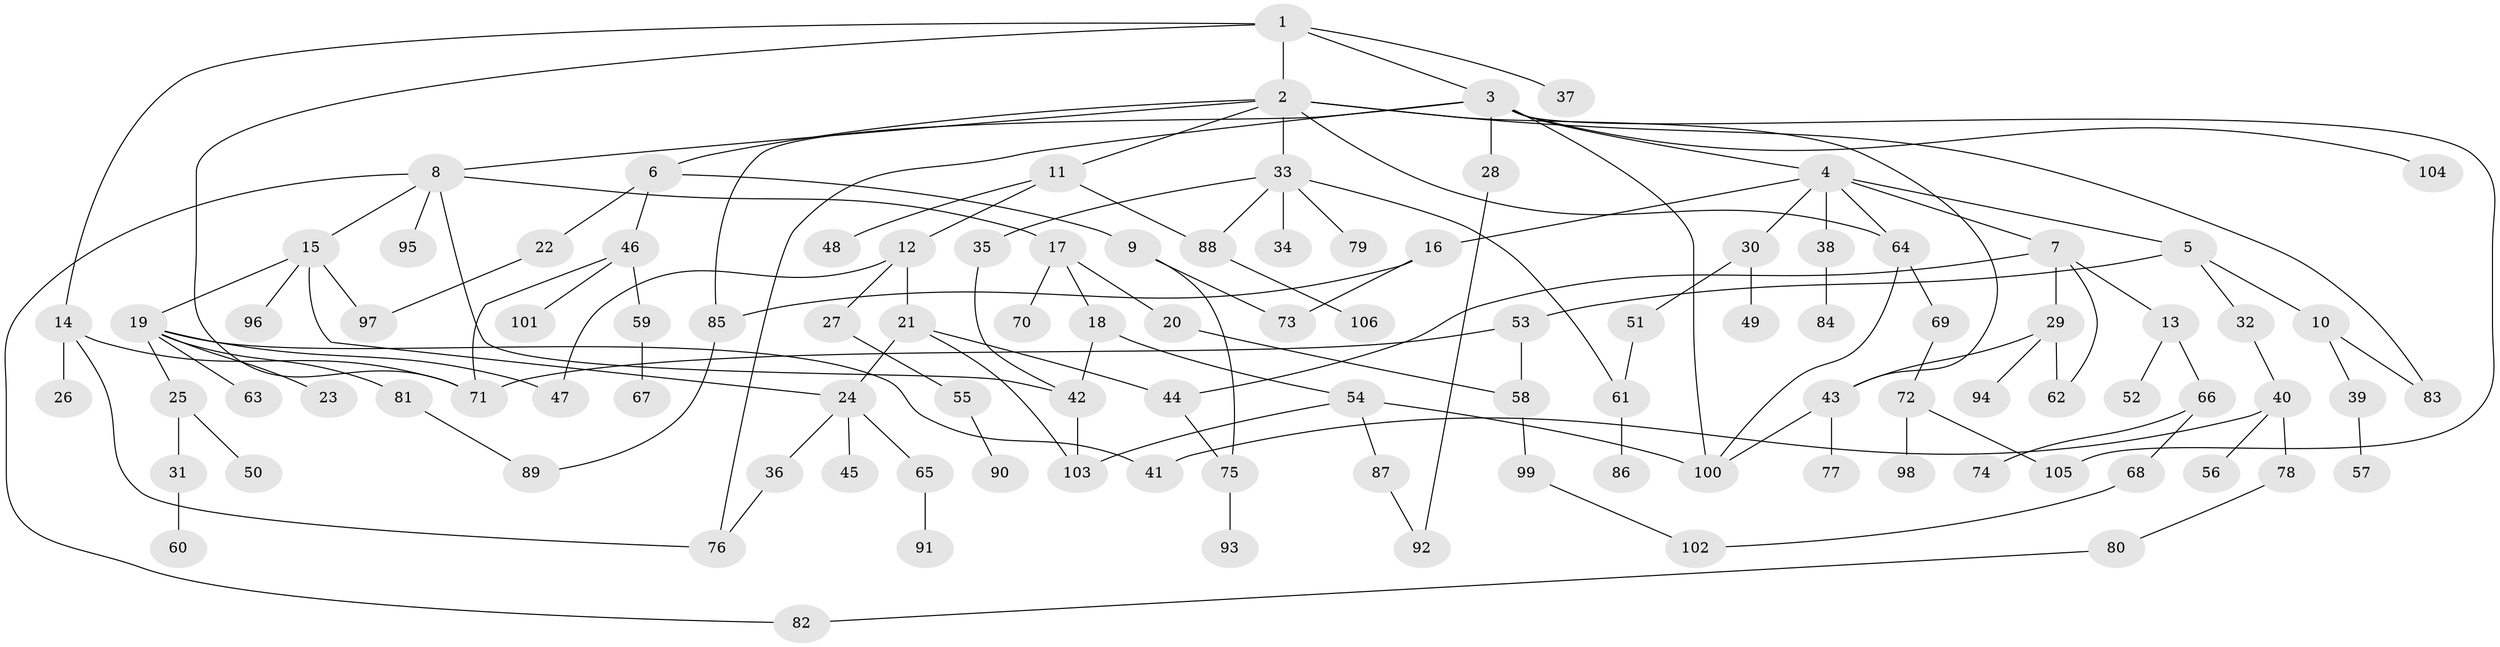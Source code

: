 // coarse degree distribution, {6: 0.0547945205479452, 8: 0.0410958904109589, 7: 0.0136986301369863, 4: 0.1506849315068493, 5: 0.0684931506849315, 3: 0.1095890410958904, 2: 0.2054794520547945, 1: 0.3561643835616438}
// Generated by graph-tools (version 1.1) at 2025/41/03/06/25 10:41:31]
// undirected, 106 vertices, 137 edges
graph export_dot {
graph [start="1"]
  node [color=gray90,style=filled];
  1;
  2;
  3;
  4;
  5;
  6;
  7;
  8;
  9;
  10;
  11;
  12;
  13;
  14;
  15;
  16;
  17;
  18;
  19;
  20;
  21;
  22;
  23;
  24;
  25;
  26;
  27;
  28;
  29;
  30;
  31;
  32;
  33;
  34;
  35;
  36;
  37;
  38;
  39;
  40;
  41;
  42;
  43;
  44;
  45;
  46;
  47;
  48;
  49;
  50;
  51;
  52;
  53;
  54;
  55;
  56;
  57;
  58;
  59;
  60;
  61;
  62;
  63;
  64;
  65;
  66;
  67;
  68;
  69;
  70;
  71;
  72;
  73;
  74;
  75;
  76;
  77;
  78;
  79;
  80;
  81;
  82;
  83;
  84;
  85;
  86;
  87;
  88;
  89;
  90;
  91;
  92;
  93;
  94;
  95;
  96;
  97;
  98;
  99;
  100;
  101;
  102;
  103;
  104;
  105;
  106;
  1 -- 2;
  1 -- 3;
  1 -- 14;
  1 -- 37;
  1 -- 71;
  2 -- 6;
  2 -- 8;
  2 -- 11;
  2 -- 33;
  2 -- 64;
  2 -- 83;
  2 -- 43;
  3 -- 4;
  3 -- 28;
  3 -- 100;
  3 -- 104;
  3 -- 76;
  3 -- 85;
  3 -- 105;
  4 -- 5;
  4 -- 7;
  4 -- 16;
  4 -- 30;
  4 -- 38;
  4 -- 64;
  5 -- 10;
  5 -- 32;
  5 -- 53;
  6 -- 9;
  6 -- 22;
  6 -- 46;
  7 -- 13;
  7 -- 29;
  7 -- 62;
  7 -- 44;
  8 -- 15;
  8 -- 17;
  8 -- 95;
  8 -- 82;
  8 -- 42;
  9 -- 73;
  9 -- 75;
  10 -- 39;
  10 -- 83;
  11 -- 12;
  11 -- 48;
  11 -- 88;
  12 -- 21;
  12 -- 27;
  12 -- 47;
  13 -- 52;
  13 -- 66;
  14 -- 26;
  14 -- 71;
  14 -- 76;
  15 -- 19;
  15 -- 24;
  15 -- 96;
  15 -- 97;
  16 -- 85;
  16 -- 73;
  17 -- 18;
  17 -- 20;
  17 -- 70;
  18 -- 42;
  18 -- 54;
  19 -- 23;
  19 -- 25;
  19 -- 41;
  19 -- 63;
  19 -- 81;
  19 -- 47;
  20 -- 58;
  21 -- 44;
  21 -- 24;
  21 -- 103;
  22 -- 97;
  24 -- 36;
  24 -- 45;
  24 -- 65;
  25 -- 31;
  25 -- 50;
  27 -- 55;
  28 -- 92;
  29 -- 43;
  29 -- 94;
  29 -- 62;
  30 -- 49;
  30 -- 51;
  31 -- 60;
  32 -- 40;
  33 -- 34;
  33 -- 35;
  33 -- 79;
  33 -- 61;
  33 -- 88;
  35 -- 42;
  36 -- 76;
  38 -- 84;
  39 -- 57;
  40 -- 56;
  40 -- 78;
  40 -- 41;
  42 -- 103;
  43 -- 77;
  43 -- 100;
  44 -- 75;
  46 -- 59;
  46 -- 101;
  46 -- 71;
  51 -- 61;
  53 -- 58;
  53 -- 71;
  54 -- 87;
  54 -- 103;
  54 -- 100;
  55 -- 90;
  58 -- 99;
  59 -- 67;
  61 -- 86;
  64 -- 69;
  64 -- 100;
  65 -- 91;
  66 -- 68;
  66 -- 74;
  68 -- 102;
  69 -- 72;
  72 -- 98;
  72 -- 105;
  75 -- 93;
  78 -- 80;
  80 -- 82;
  81 -- 89;
  85 -- 89;
  87 -- 92;
  88 -- 106;
  99 -- 102;
}
